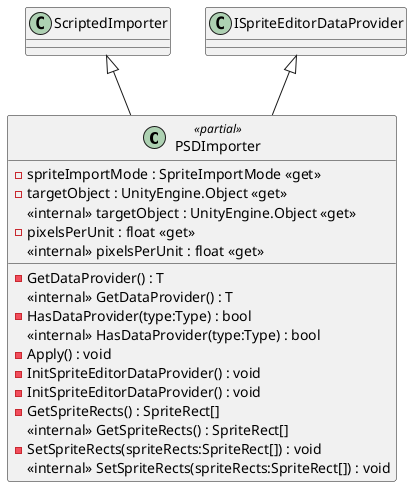 @startuml
class PSDImporter <<partial>> {
    - spriteImportMode : SpriteImportMode <<get>>
    - targetObject : UnityEngine.Object <<get>>
    <<internal>> targetObject : UnityEngine.Object <<get>>
    - pixelsPerUnit : float <<get>>
    <<internal>> pixelsPerUnit : float <<get>>
    - GetDataProvider() : T
    <<internal>> GetDataProvider() : T
    - HasDataProvider(type:Type) : bool
    <<internal>> HasDataProvider(type:Type) : bool
    - Apply() : void
    - InitSpriteEditorDataProvider() : void
    - InitSpriteEditorDataProvider() : void
    - GetSpriteRects() : SpriteRect[]
    <<internal>> GetSpriteRects() : SpriteRect[]
    - SetSpriteRects(spriteRects:SpriteRect[]) : void
    <<internal>> SetSpriteRects(spriteRects:SpriteRect[]) : void
}
ScriptedImporter <|-- PSDImporter
ISpriteEditorDataProvider <|-- PSDImporter
@enduml
